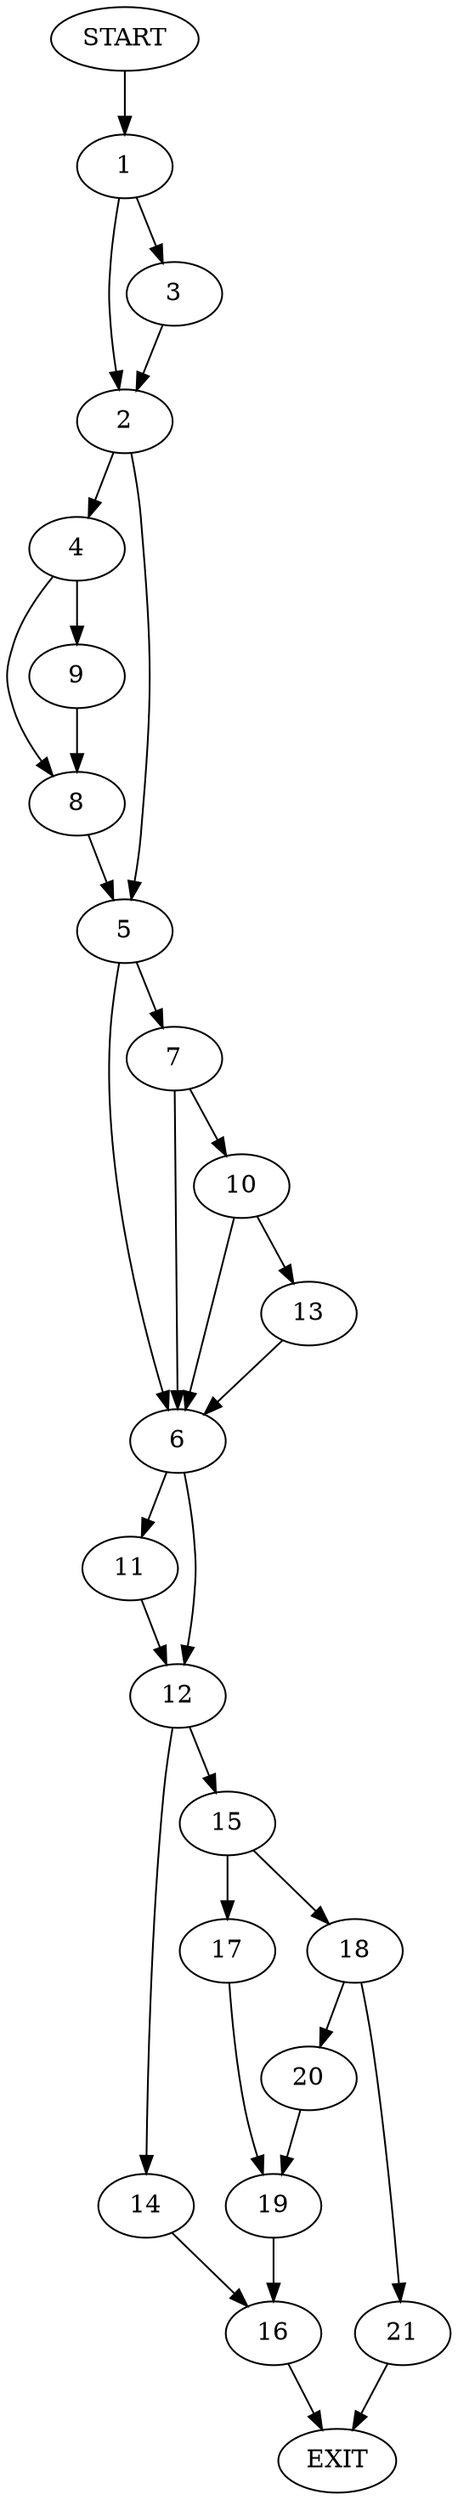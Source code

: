 digraph {
0 [label="START"]
22 [label="EXIT"]
0 -> 1
1 -> 2
1 -> 3
3 -> 2
2 -> 4
2 -> 5
5 -> 6
5 -> 7
4 -> 8
4 -> 9
9 -> 8
8 -> 5
7 -> 6
7 -> 10
6 -> 11
6 -> 12
10 -> 13
10 -> 6
13 -> 6
12 -> 14
12 -> 15
11 -> 12
14 -> 16
15 -> 17
15 -> 18
17 -> 19
18 -> 20
18 -> 21
21 -> 22
20 -> 19
19 -> 16
16 -> 22
}
